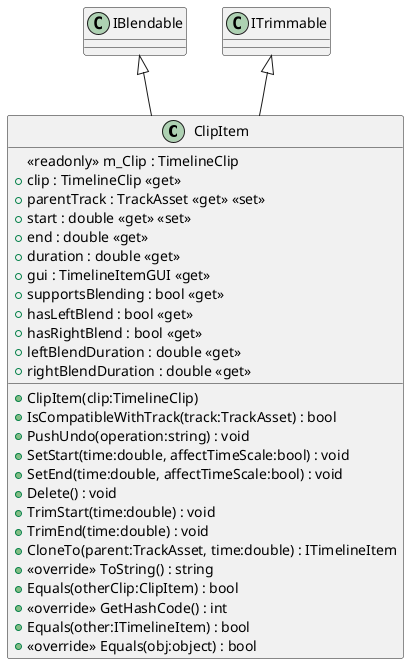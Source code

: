 @startuml
class ClipItem {
    <<readonly>> m_Clip : TimelineClip
    + clip : TimelineClip <<get>>
    + ClipItem(clip:TimelineClip)
    + parentTrack : TrackAsset <<get>> <<set>>
    + start : double <<get>> <<set>>
    + end : double <<get>>
    + duration : double <<get>>
    + IsCompatibleWithTrack(track:TrackAsset) : bool
    + PushUndo(operation:string) : void
    + gui : TimelineItemGUI <<get>>
    + supportsBlending : bool <<get>>
    + hasLeftBlend : bool <<get>>
    + hasRightBlend : bool <<get>>
    + leftBlendDuration : double <<get>>
    + rightBlendDuration : double <<get>>
    + SetStart(time:double, affectTimeScale:bool) : void
    + SetEnd(time:double, affectTimeScale:bool) : void
    + Delete() : void
    + TrimStart(time:double) : void
    + TrimEnd(time:double) : void
    + CloneTo(parent:TrackAsset, time:double) : ITimelineItem
    + <<override>> ToString() : string
    + Equals(otherClip:ClipItem) : bool
    + <<override>> GetHashCode() : int
    + Equals(other:ITimelineItem) : bool
    + <<override>> Equals(obj:object) : bool
}
IBlendable <|-- ClipItem
ITrimmable <|-- ClipItem
@enduml
